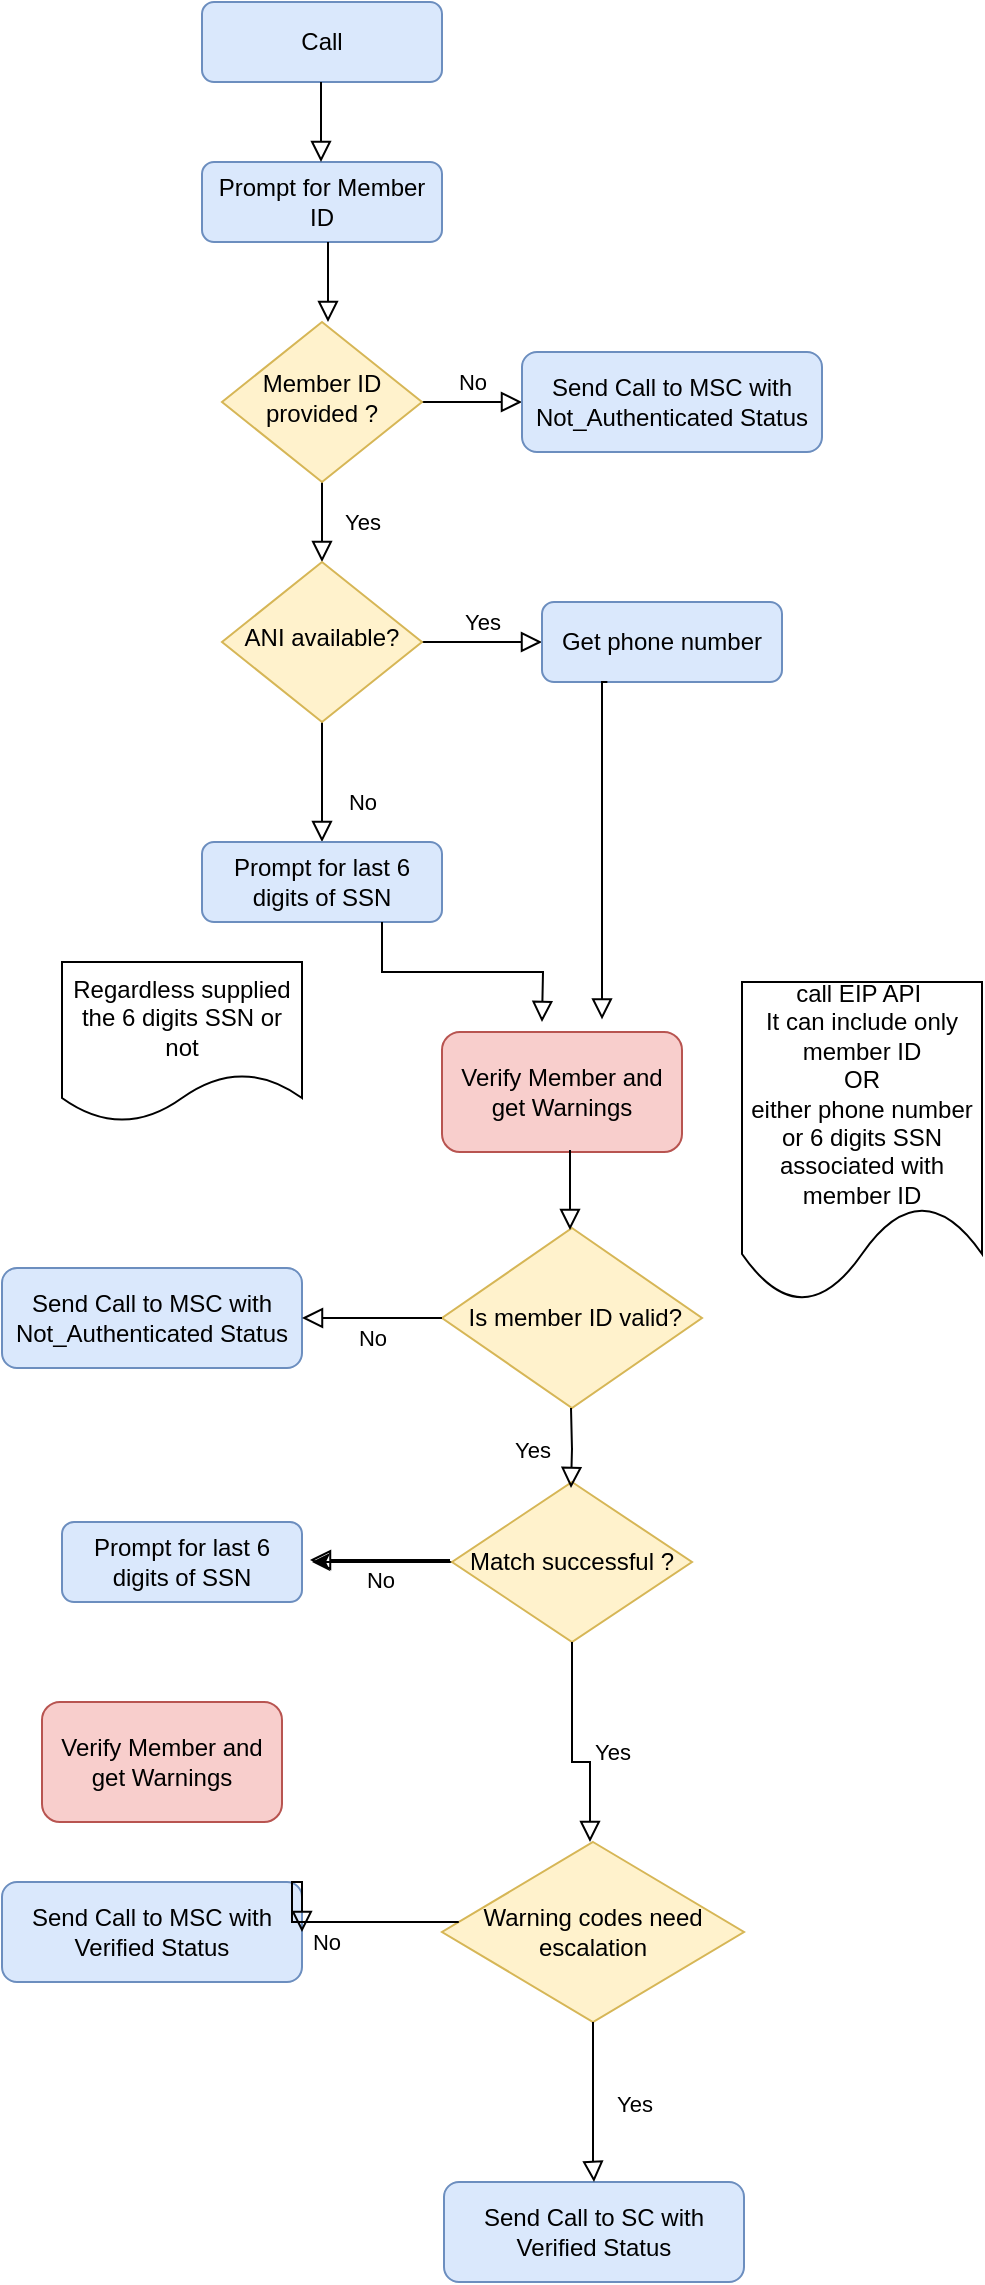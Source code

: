 <mxfile version="14.6.6" type="github">
  <diagram id="C5RBs43oDa-KdzZeNtuy" name="Page-1">
    <mxGraphModel dx="1209" dy="380" grid="1" gridSize="10" guides="1" tooltips="1" connect="1" arrows="1" fold="1" page="1" pageScale="1" pageWidth="827" pageHeight="1169" math="0" shadow="0">
      <root>
        <mxCell id="WIyWlLk6GJQsqaUBKTNV-0" />
        <mxCell id="WIyWlLk6GJQsqaUBKTNV-1" parent="WIyWlLk6GJQsqaUBKTNV-0" />
        <mxCell id="WIyWlLk6GJQsqaUBKTNV-3" value="Call" style="rounded=1;whiteSpace=wrap;html=1;fontSize=12;glass=0;strokeWidth=1;shadow=0;fillColor=#dae8fc;strokeColor=#6c8ebf;" parent="WIyWlLk6GJQsqaUBKTNV-1" vertex="1">
          <mxGeometry x="160" y="10" width="120" height="40" as="geometry" />
        </mxCell>
        <mxCell id="WIyWlLk6GJQsqaUBKTNV-4" value="Yes" style="rounded=0;html=1;jettySize=auto;orthogonalLoop=1;fontSize=11;endArrow=block;endFill=0;endSize=8;strokeWidth=1;shadow=0;labelBackgroundColor=none;edgeStyle=orthogonalEdgeStyle;" parent="WIyWlLk6GJQsqaUBKTNV-1" source="WIyWlLk6GJQsqaUBKTNV-6" target="WIyWlLk6GJQsqaUBKTNV-10" edge="1">
          <mxGeometry y="20" relative="1" as="geometry">
            <mxPoint as="offset" />
          </mxGeometry>
        </mxCell>
        <mxCell id="WIyWlLk6GJQsqaUBKTNV-5" value="No" style="edgeStyle=orthogonalEdgeStyle;rounded=0;html=1;jettySize=auto;orthogonalLoop=1;fontSize=11;endArrow=block;endFill=0;endSize=8;strokeWidth=1;shadow=0;labelBackgroundColor=none;" parent="WIyWlLk6GJQsqaUBKTNV-1" source="WIyWlLk6GJQsqaUBKTNV-6" target="WIyWlLk6GJQsqaUBKTNV-7" edge="1">
          <mxGeometry y="10" relative="1" as="geometry">
            <mxPoint as="offset" />
          </mxGeometry>
        </mxCell>
        <mxCell id="WIyWlLk6GJQsqaUBKTNV-6" value="Member ID provided ?" style="rhombus;whiteSpace=wrap;html=1;shadow=0;fontFamily=Helvetica;fontSize=12;align=center;strokeWidth=1;spacing=6;spacingTop=-4;fillColor=#fff2cc;strokeColor=#d6b656;" parent="WIyWlLk6GJQsqaUBKTNV-1" vertex="1">
          <mxGeometry x="170" y="170" width="100" height="80" as="geometry" />
        </mxCell>
        <mxCell id="WIyWlLk6GJQsqaUBKTNV-7" value="Send Call to MSC with Not_Authenticated Status" style="rounded=1;whiteSpace=wrap;html=1;fontSize=12;glass=0;strokeWidth=1;shadow=0;fillColor=#dae8fc;strokeColor=#6c8ebf;" parent="WIyWlLk6GJQsqaUBKTNV-1" vertex="1">
          <mxGeometry x="320" y="185" width="150" height="50" as="geometry" />
        </mxCell>
        <mxCell id="WIyWlLk6GJQsqaUBKTNV-8" value="No" style="rounded=0;html=1;jettySize=auto;orthogonalLoop=1;fontSize=11;endArrow=block;endFill=0;endSize=8;strokeWidth=1;shadow=0;labelBackgroundColor=none;edgeStyle=orthogonalEdgeStyle;" parent="WIyWlLk6GJQsqaUBKTNV-1" source="WIyWlLk6GJQsqaUBKTNV-10" target="WIyWlLk6GJQsqaUBKTNV-11" edge="1">
          <mxGeometry x="0.333" y="20" relative="1" as="geometry">
            <mxPoint as="offset" />
          </mxGeometry>
        </mxCell>
        <mxCell id="WIyWlLk6GJQsqaUBKTNV-9" value="Yes" style="edgeStyle=orthogonalEdgeStyle;rounded=0;html=1;jettySize=auto;orthogonalLoop=1;fontSize=11;endArrow=block;endFill=0;endSize=8;strokeWidth=1;shadow=0;labelBackgroundColor=none;" parent="WIyWlLk6GJQsqaUBKTNV-1" source="WIyWlLk6GJQsqaUBKTNV-10" target="WIyWlLk6GJQsqaUBKTNV-12" edge="1">
          <mxGeometry y="10" relative="1" as="geometry">
            <mxPoint as="offset" />
          </mxGeometry>
        </mxCell>
        <mxCell id="WIyWlLk6GJQsqaUBKTNV-10" value="ANI available?" style="rhombus;whiteSpace=wrap;html=1;shadow=0;fontFamily=Helvetica;fontSize=12;align=center;strokeWidth=1;spacing=6;spacingTop=-4;fillColor=#fff2cc;strokeColor=#d6b656;" parent="WIyWlLk6GJQsqaUBKTNV-1" vertex="1">
          <mxGeometry x="170" y="290" width="100" height="80" as="geometry" />
        </mxCell>
        <mxCell id="WIyWlLk6GJQsqaUBKTNV-11" value="Prompt for last 6 digits of SSN" style="rounded=1;whiteSpace=wrap;html=1;fontSize=12;glass=0;strokeWidth=1;shadow=0;fillColor=#dae8fc;strokeColor=#6c8ebf;" parent="WIyWlLk6GJQsqaUBKTNV-1" vertex="1">
          <mxGeometry x="160" y="430" width="120" height="40" as="geometry" />
        </mxCell>
        <mxCell id="WIyWlLk6GJQsqaUBKTNV-12" value="Get phone number" style="rounded=1;whiteSpace=wrap;html=1;fontSize=12;glass=0;strokeWidth=1;shadow=0;fillColor=#dae8fc;strokeColor=#6c8ebf;" parent="WIyWlLk6GJQsqaUBKTNV-1" vertex="1">
          <mxGeometry x="330" y="310" width="120" height="40" as="geometry" />
        </mxCell>
        <mxCell id="y8dLMGquSZfDoQEF-OTe-0" value="Prompt for Member ID" style="rounded=1;whiteSpace=wrap;html=1;fillColor=#dae8fc;strokeColor=#6c8ebf;" vertex="1" parent="WIyWlLk6GJQsqaUBKTNV-1">
          <mxGeometry x="160" y="90" width="120" height="40" as="geometry" />
        </mxCell>
        <mxCell id="y8dLMGquSZfDoQEF-OTe-8" value="Verify Member and get Warnings" style="rounded=1;whiteSpace=wrap;html=1;fillColor=#f8cecc;strokeColor=#b85450;" vertex="1" parent="WIyWlLk6GJQsqaUBKTNV-1">
          <mxGeometry x="280" y="525" width="120" height="60" as="geometry" />
        </mxCell>
        <mxCell id="y8dLMGquSZfDoQEF-OTe-10" value="" style="rounded=0;html=1;jettySize=auto;orthogonalLoop=1;fontSize=11;endArrow=block;endFill=0;endSize=8;strokeWidth=1;shadow=0;labelBackgroundColor=none;edgeStyle=orthogonalEdgeStyle;exitX=0.75;exitY=1;exitDx=0;exitDy=0;" edge="1" parent="WIyWlLk6GJQsqaUBKTNV-1" source="WIyWlLk6GJQsqaUBKTNV-11">
          <mxGeometry relative="1" as="geometry">
            <mxPoint x="370" y="481" as="sourcePoint" />
            <mxPoint x="330" y="520" as="targetPoint" />
          </mxGeometry>
        </mxCell>
        <mxCell id="y8dLMGquSZfDoQEF-OTe-19" value="" style="rounded=0;html=1;jettySize=auto;orthogonalLoop=1;fontSize=11;endArrow=block;endFill=0;endSize=8;strokeWidth=1;shadow=0;labelBackgroundColor=none;edgeStyle=orthogonalEdgeStyle;exitX=0.5;exitY=1;exitDx=0;exitDy=0;" edge="1" parent="WIyWlLk6GJQsqaUBKTNV-1">
          <mxGeometry relative="1" as="geometry">
            <mxPoint x="223" y="140" as="sourcePoint" />
            <mxPoint x="223" y="170" as="targetPoint" />
            <Array as="points">
              <mxPoint x="223" y="130" />
              <mxPoint x="223" y="130" />
            </Array>
          </mxGeometry>
        </mxCell>
        <mxCell id="y8dLMGquSZfDoQEF-OTe-21" value="" style="rounded=0;html=1;jettySize=auto;orthogonalLoop=1;fontSize=11;endArrow=block;endFill=0;endSize=8;strokeWidth=1;shadow=0;labelBackgroundColor=none;edgeStyle=orthogonalEdgeStyle;exitX=0.5;exitY=1;exitDx=0;exitDy=0;" edge="1" parent="WIyWlLk6GJQsqaUBKTNV-1">
          <mxGeometry relative="1" as="geometry">
            <mxPoint x="219.5" y="60" as="sourcePoint" />
            <mxPoint x="219.5" y="90" as="targetPoint" />
            <Array as="points">
              <mxPoint x="219.5" y="50" />
              <mxPoint x="219.5" y="50" />
            </Array>
          </mxGeometry>
        </mxCell>
        <mxCell id="y8dLMGquSZfDoQEF-OTe-24" value="" style="rounded=0;html=1;jettySize=auto;orthogonalLoop=1;fontSize=11;endArrow=block;endFill=0;endSize=8;strokeWidth=1;shadow=0;labelBackgroundColor=none;edgeStyle=orthogonalEdgeStyle;exitX=0.414;exitY=1.058;exitDx=0;exitDy=0;exitPerimeter=0;" edge="1" parent="WIyWlLk6GJQsqaUBKTNV-1">
          <mxGeometry relative="1" as="geometry">
            <mxPoint x="362.68" y="350.02" as="sourcePoint" />
            <mxPoint x="360" y="518.7" as="targetPoint" />
            <Array as="points">
              <mxPoint x="360" y="349.7" />
            </Array>
          </mxGeometry>
        </mxCell>
        <mxCell id="y8dLMGquSZfDoQEF-OTe-25" value="Regardless supplied the 6 digits SSN or not" style="shape=document;whiteSpace=wrap;html=1;boundedLbl=1;" vertex="1" parent="WIyWlLk6GJQsqaUBKTNV-1">
          <mxGeometry x="90" y="490" width="120" height="80" as="geometry" />
        </mxCell>
        <mxCell id="y8dLMGquSZfDoQEF-OTe-26" value="call EIP API&amp;nbsp;&lt;br&gt;It can include only member ID&lt;br&gt;OR&lt;br&gt;either phone number or 6 digits SSN associated with member ID" style="shape=document;whiteSpace=wrap;html=1;boundedLbl=1;" vertex="1" parent="WIyWlLk6GJQsqaUBKTNV-1">
          <mxGeometry x="430" y="500" width="120" height="160" as="geometry" />
        </mxCell>
        <mxCell id="y8dLMGquSZfDoQEF-OTe-50" value="" style="edgeStyle=orthogonalEdgeStyle;rounded=0;orthogonalLoop=1;jettySize=auto;html=1;" edge="1" parent="WIyWlLk6GJQsqaUBKTNV-1" source="y8dLMGquSZfDoQEF-OTe-27">
          <mxGeometry relative="1" as="geometry">
            <mxPoint x="215" y="790" as="targetPoint" />
          </mxGeometry>
        </mxCell>
        <mxCell id="y8dLMGquSZfDoQEF-OTe-27" value="Match successful ?" style="rhombus;whiteSpace=wrap;html=1;fillColor=#fff2cc;strokeColor=#d6b656;" vertex="1" parent="WIyWlLk6GJQsqaUBKTNV-1">
          <mxGeometry x="285" y="750" width="120" height="80" as="geometry" />
        </mxCell>
        <mxCell id="y8dLMGquSZfDoQEF-OTe-28" value="&amp;nbsp;Is member ID valid?" style="rhombus;whiteSpace=wrap;html=1;fillColor=#fff2cc;strokeColor=#d6b656;" vertex="1" parent="WIyWlLk6GJQsqaUBKTNV-1">
          <mxGeometry x="280" y="623" width="130" height="90" as="geometry" />
        </mxCell>
        <mxCell id="y8dLMGquSZfDoQEF-OTe-29" value="Send Call to MSC with Not_Authenticated Status" style="rounded=1;whiteSpace=wrap;html=1;fontSize=12;glass=0;strokeWidth=1;shadow=0;fillColor=#dae8fc;strokeColor=#6c8ebf;" vertex="1" parent="WIyWlLk6GJQsqaUBKTNV-1">
          <mxGeometry x="60" y="643" width="150" height="50" as="geometry" />
        </mxCell>
        <mxCell id="y8dLMGquSZfDoQEF-OTe-36" value="Yes" style="rounded=0;html=1;jettySize=auto;orthogonalLoop=1;fontSize=11;endArrow=block;endFill=0;endSize=8;strokeWidth=1;shadow=0;labelBackgroundColor=none;edgeStyle=orthogonalEdgeStyle;" edge="1" parent="WIyWlLk6GJQsqaUBKTNV-1">
          <mxGeometry y="20" relative="1" as="geometry">
            <mxPoint as="offset" />
            <mxPoint x="344.5" y="713" as="sourcePoint" />
            <mxPoint x="344.5" y="753" as="targetPoint" />
          </mxGeometry>
        </mxCell>
        <mxCell id="y8dLMGquSZfDoQEF-OTe-38" value="" style="rounded=0;html=1;jettySize=auto;orthogonalLoop=1;fontSize=11;endArrow=block;endFill=0;endSize=8;strokeWidth=1;shadow=0;labelBackgroundColor=none;edgeStyle=orthogonalEdgeStyle;exitX=0.5;exitY=1;exitDx=0;exitDy=0;" edge="1" parent="WIyWlLk6GJQsqaUBKTNV-1">
          <mxGeometry relative="1" as="geometry">
            <mxPoint x="344" y="594" as="sourcePoint" />
            <mxPoint x="344" y="624" as="targetPoint" />
            <Array as="points">
              <mxPoint x="344" y="584" />
              <mxPoint x="344" y="584" />
            </Array>
          </mxGeometry>
        </mxCell>
        <mxCell id="y8dLMGquSZfDoQEF-OTe-43" value="No" style="edgeStyle=orthogonalEdgeStyle;rounded=0;html=1;jettySize=auto;orthogonalLoop=1;fontSize=11;endArrow=block;endFill=0;endSize=8;strokeWidth=1;shadow=0;labelBackgroundColor=none;entryX=1;entryY=0.5;entryDx=0;entryDy=0;" edge="1" parent="WIyWlLk6GJQsqaUBKTNV-1" target="y8dLMGquSZfDoQEF-OTe-29">
          <mxGeometry y="10" relative="1" as="geometry">
            <mxPoint as="offset" />
            <mxPoint x="280" y="668" as="sourcePoint" />
            <mxPoint x="310" y="690" as="targetPoint" />
            <Array as="points">
              <mxPoint x="240" y="668" />
            </Array>
          </mxGeometry>
        </mxCell>
        <mxCell id="y8dLMGquSZfDoQEF-OTe-46" value="No" style="edgeStyle=orthogonalEdgeStyle;rounded=0;html=1;jettySize=auto;orthogonalLoop=1;fontSize=11;endArrow=block;endFill=0;endSize=8;strokeWidth=1;shadow=0;labelBackgroundColor=none;entryX=1;entryY=0.5;entryDx=0;entryDy=0;" edge="1" parent="WIyWlLk6GJQsqaUBKTNV-1">
          <mxGeometry y="10" relative="1" as="geometry">
            <mxPoint as="offset" />
            <mxPoint x="284" y="789" as="sourcePoint" />
            <mxPoint x="214" y="789" as="targetPoint" />
            <Array as="points">
              <mxPoint x="244" y="789" />
            </Array>
          </mxGeometry>
        </mxCell>
        <mxCell id="y8dLMGquSZfDoQEF-OTe-47" value="Warning codes need escalation" style="rhombus;whiteSpace=wrap;html=1;fillColor=#fff2cc;strokeColor=#d6b656;" vertex="1" parent="WIyWlLk6GJQsqaUBKTNV-1">
          <mxGeometry x="280" y="930" width="151" height="90" as="geometry" />
        </mxCell>
        <mxCell id="y8dLMGquSZfDoQEF-OTe-48" value="Send Call to MSC with Verified Status" style="rounded=1;whiteSpace=wrap;html=1;fontSize=12;glass=0;strokeWidth=1;shadow=0;fillColor=#dae8fc;strokeColor=#6c8ebf;" vertex="1" parent="WIyWlLk6GJQsqaUBKTNV-1">
          <mxGeometry x="60" y="950" width="150" height="50" as="geometry" />
        </mxCell>
        <mxCell id="y8dLMGquSZfDoQEF-OTe-49" value="Send Call to SC with Verified Status" style="rounded=1;whiteSpace=wrap;html=1;fontSize=12;glass=0;strokeWidth=1;shadow=0;fillColor=#dae8fc;strokeColor=#6c8ebf;" vertex="1" parent="WIyWlLk6GJQsqaUBKTNV-1">
          <mxGeometry x="281" y="1100" width="150" height="50" as="geometry" />
        </mxCell>
        <mxCell id="y8dLMGquSZfDoQEF-OTe-51" value="Yes" style="rounded=0;html=1;jettySize=auto;orthogonalLoop=1;fontSize=11;endArrow=block;endFill=0;endSize=8;strokeWidth=1;shadow=0;labelBackgroundColor=none;edgeStyle=orthogonalEdgeStyle;exitX=0.5;exitY=1;exitDx=0;exitDy=0;" edge="1" parent="WIyWlLk6GJQsqaUBKTNV-1" source="y8dLMGquSZfDoQEF-OTe-27">
          <mxGeometry y="20" relative="1" as="geometry">
            <mxPoint as="offset" />
            <mxPoint x="354" y="890" as="sourcePoint" />
            <mxPoint x="354" y="930" as="targetPoint" />
            <Array as="points">
              <mxPoint x="345" y="890" />
              <mxPoint x="354" y="890" />
            </Array>
          </mxGeometry>
        </mxCell>
        <mxCell id="y8dLMGquSZfDoQEF-OTe-52" value="No" style="edgeStyle=orthogonalEdgeStyle;rounded=0;html=1;jettySize=auto;orthogonalLoop=1;fontSize=11;endArrow=block;endFill=0;endSize=8;strokeWidth=1;shadow=0;labelBackgroundColor=none;entryX=1;entryY=0.5;entryDx=0;entryDy=0;" edge="1" parent="WIyWlLk6GJQsqaUBKTNV-1" source="y8dLMGquSZfDoQEF-OTe-47" target="y8dLMGquSZfDoQEF-OTe-48">
          <mxGeometry y="10" relative="1" as="geometry">
            <mxPoint as="offset" />
            <mxPoint x="240" y="950" as="sourcePoint" />
            <mxPoint x="170" y="950" as="targetPoint" />
            <Array as="points">
              <mxPoint x="205" y="970" />
              <mxPoint x="205" y="950" />
              <mxPoint x="210" y="950" />
            </Array>
          </mxGeometry>
        </mxCell>
        <mxCell id="y8dLMGquSZfDoQEF-OTe-53" value="Yes" style="rounded=0;html=1;jettySize=auto;orthogonalLoop=1;fontSize=11;endArrow=block;endFill=0;endSize=8;strokeWidth=1;shadow=0;labelBackgroundColor=none;edgeStyle=orthogonalEdgeStyle;exitX=0.5;exitY=1;exitDx=0;exitDy=0;entryX=0.5;entryY=0;entryDx=0;entryDy=0;" edge="1" parent="WIyWlLk6GJQsqaUBKTNV-1" target="y8dLMGquSZfDoQEF-OTe-49">
          <mxGeometry y="20" relative="1" as="geometry">
            <mxPoint as="offset" />
            <mxPoint x="355.5" y="1020" as="sourcePoint" />
            <mxPoint x="364.5" y="1120" as="targetPoint" />
            <Array as="points">
              <mxPoint x="356" y="1090" />
              <mxPoint x="356" y="1090" />
            </Array>
          </mxGeometry>
        </mxCell>
        <mxCell id="y8dLMGquSZfDoQEF-OTe-55" value="Prompt for last 6 digits of SSN" style="rounded=1;whiteSpace=wrap;html=1;fontSize=12;glass=0;strokeWidth=1;shadow=0;fillColor=#dae8fc;strokeColor=#6c8ebf;" vertex="1" parent="WIyWlLk6GJQsqaUBKTNV-1">
          <mxGeometry x="90" y="770" width="120" height="40" as="geometry" />
        </mxCell>
        <mxCell id="y8dLMGquSZfDoQEF-OTe-56" value="Verify Member and get Warnings" style="rounded=1;whiteSpace=wrap;html=1;fillColor=#f8cecc;strokeColor=#b85450;" vertex="1" parent="WIyWlLk6GJQsqaUBKTNV-1">
          <mxGeometry x="80" y="860" width="120" height="60" as="geometry" />
        </mxCell>
      </root>
    </mxGraphModel>
  </diagram>
</mxfile>
